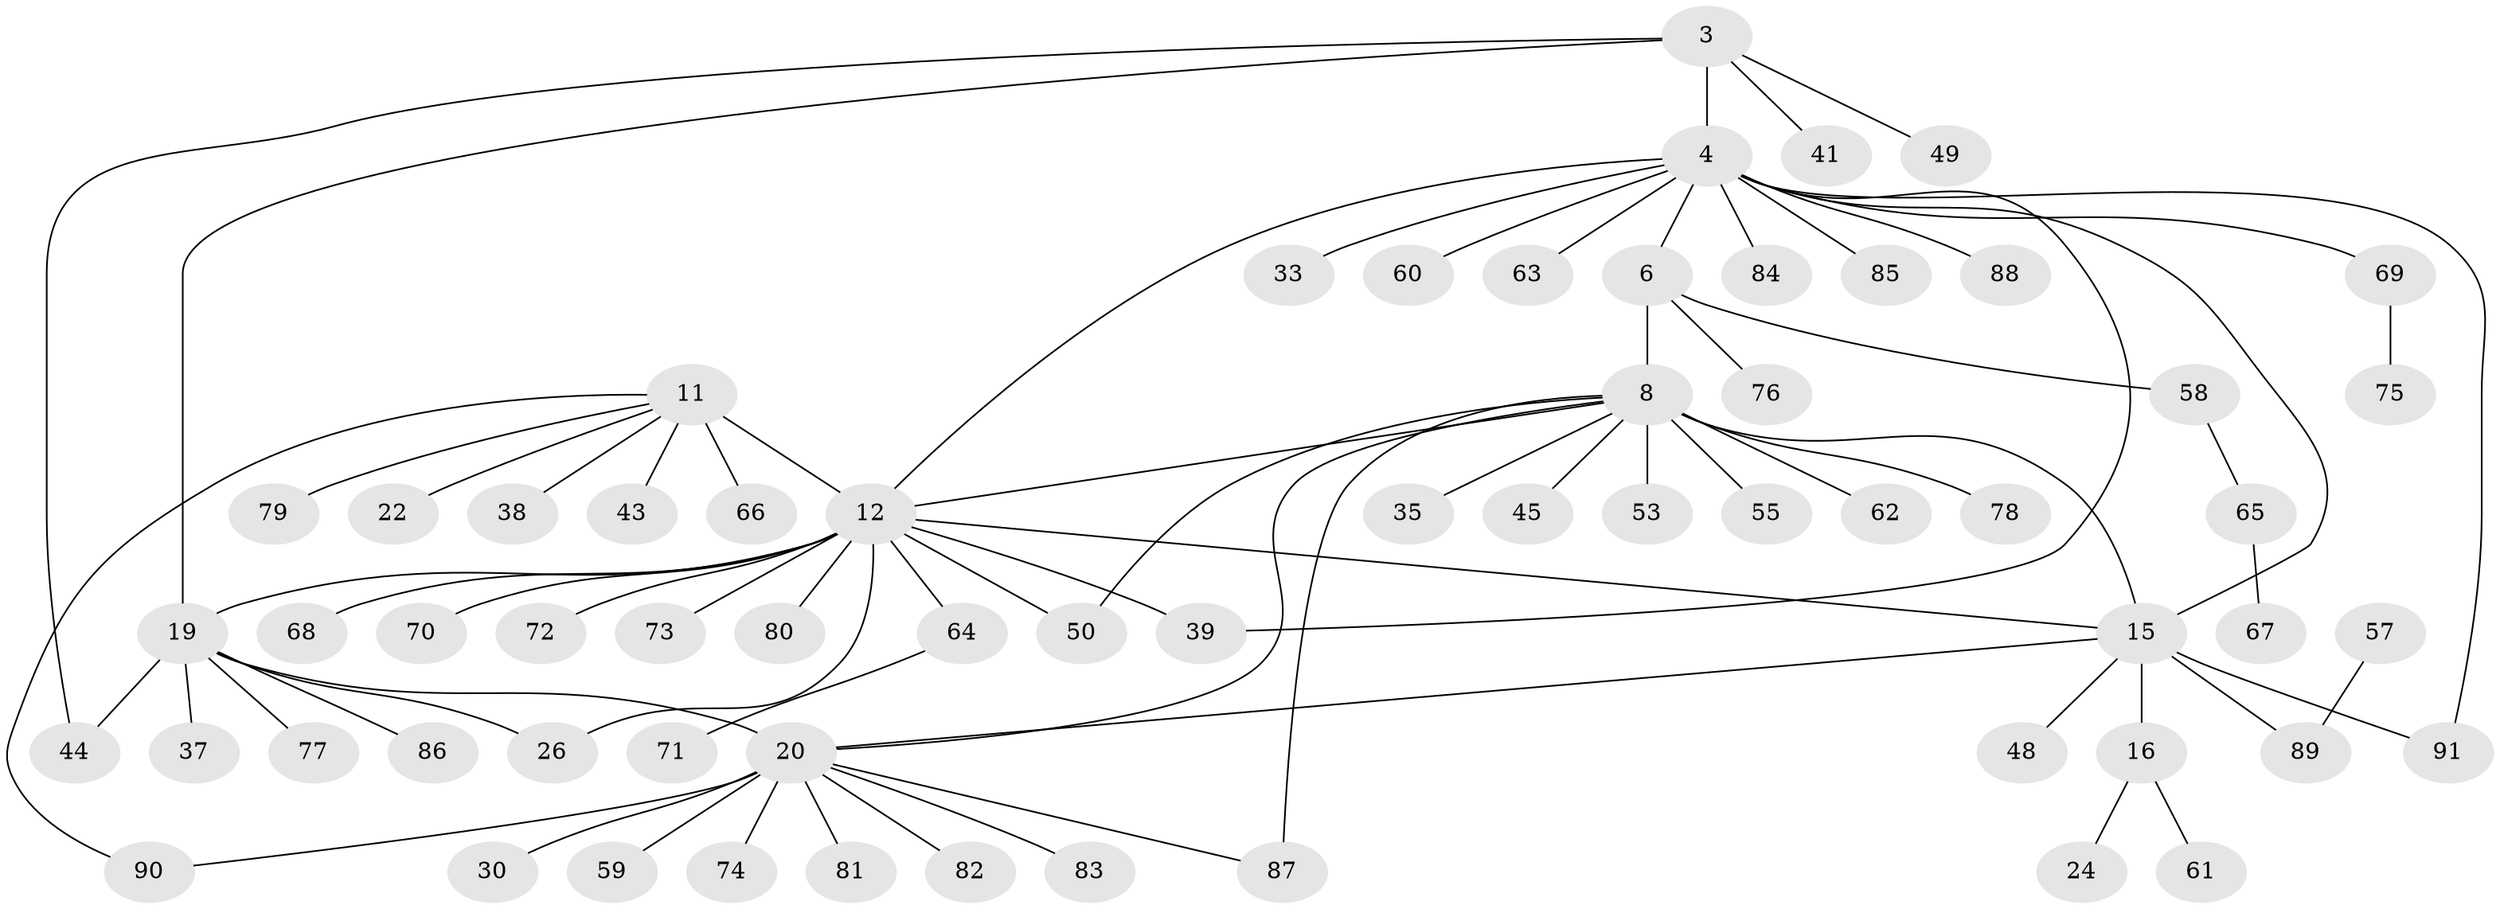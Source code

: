 // original degree distribution, {7: 0.04395604395604396, 9: 0.03296703296703297, 3: 0.06593406593406594, 4: 0.03296703296703297, 5: 0.03296703296703297, 10: 0.01098901098901099, 6: 0.03296703296703297, 8: 0.02197802197802198, 11: 0.01098901098901099, 1: 0.5384615384615384, 2: 0.17582417582417584}
// Generated by graph-tools (version 1.1) at 2025/59/03/04/25 21:59:16]
// undirected, 63 vertices, 75 edges
graph export_dot {
graph [start="1"]
  node [color=gray90,style=filled];
  3 [super="+1"];
  4 [super="+2"];
  6 [super="+5"];
  8 [super="+7"];
  11 [super="+9"];
  12 [super="+10"];
  15 [super="+14"];
  16 [super="+13"];
  19 [super="+17"];
  20 [super="+18"];
  22;
  24;
  26;
  30;
  33;
  35;
  37;
  38;
  39;
  41;
  43;
  44 [super="+40"];
  45;
  48;
  49;
  50;
  53;
  55;
  57;
  58 [super="+32"];
  59;
  60;
  61;
  62;
  63;
  64 [super="+46"];
  65 [super="+42"];
  66 [super="+56"];
  67;
  68;
  69;
  70 [super="+47"];
  71;
  72;
  73 [super="+29"];
  74;
  75;
  76 [super="+36"];
  77;
  78;
  79;
  80;
  81;
  82;
  83;
  84;
  85;
  86 [super="+31"];
  87;
  88;
  89 [super="+34+51+54"];
  90;
  91 [super="+52"];
  3 -- 4 [weight=4];
  3 -- 49;
  3 -- 41;
  3 -- 19;
  3 -- 44;
  4 -- 12;
  4 -- 60;
  4 -- 69;
  4 -- 84;
  4 -- 85;
  4 -- 33;
  4 -- 6;
  4 -- 39;
  4 -- 88;
  4 -- 63;
  4 -- 15;
  4 -- 91;
  6 -- 8 [weight=4];
  6 -- 58;
  6 -- 76;
  8 -- 12;
  8 -- 35;
  8 -- 45;
  8 -- 53;
  8 -- 78;
  8 -- 87;
  8 -- 15;
  8 -- 50;
  8 -- 20;
  8 -- 55;
  8 -- 62;
  11 -- 12 [weight=4];
  11 -- 38;
  11 -- 90;
  11 -- 22;
  11 -- 43;
  11 -- 79;
  11 -- 66;
  12 -- 39;
  12 -- 68;
  12 -- 72;
  12 -- 19;
  12 -- 80;
  12 -- 50;
  12 -- 26;
  12 -- 15;
  12 -- 64;
  12 -- 73;
  12 -- 70;
  15 -- 16 [weight=4];
  15 -- 48;
  15 -- 20;
  15 -- 91;
  15 -- 89;
  16 -- 24;
  16 -- 61;
  19 -- 20 [weight=4];
  19 -- 26;
  19 -- 77;
  19 -- 37;
  19 -- 44;
  19 -- 86;
  20 -- 74;
  20 -- 82;
  20 -- 83;
  20 -- 81;
  20 -- 87;
  20 -- 90;
  20 -- 59;
  20 -- 30;
  57 -- 89;
  58 -- 65;
  64 -- 71;
  65 -- 67;
  69 -- 75;
}
